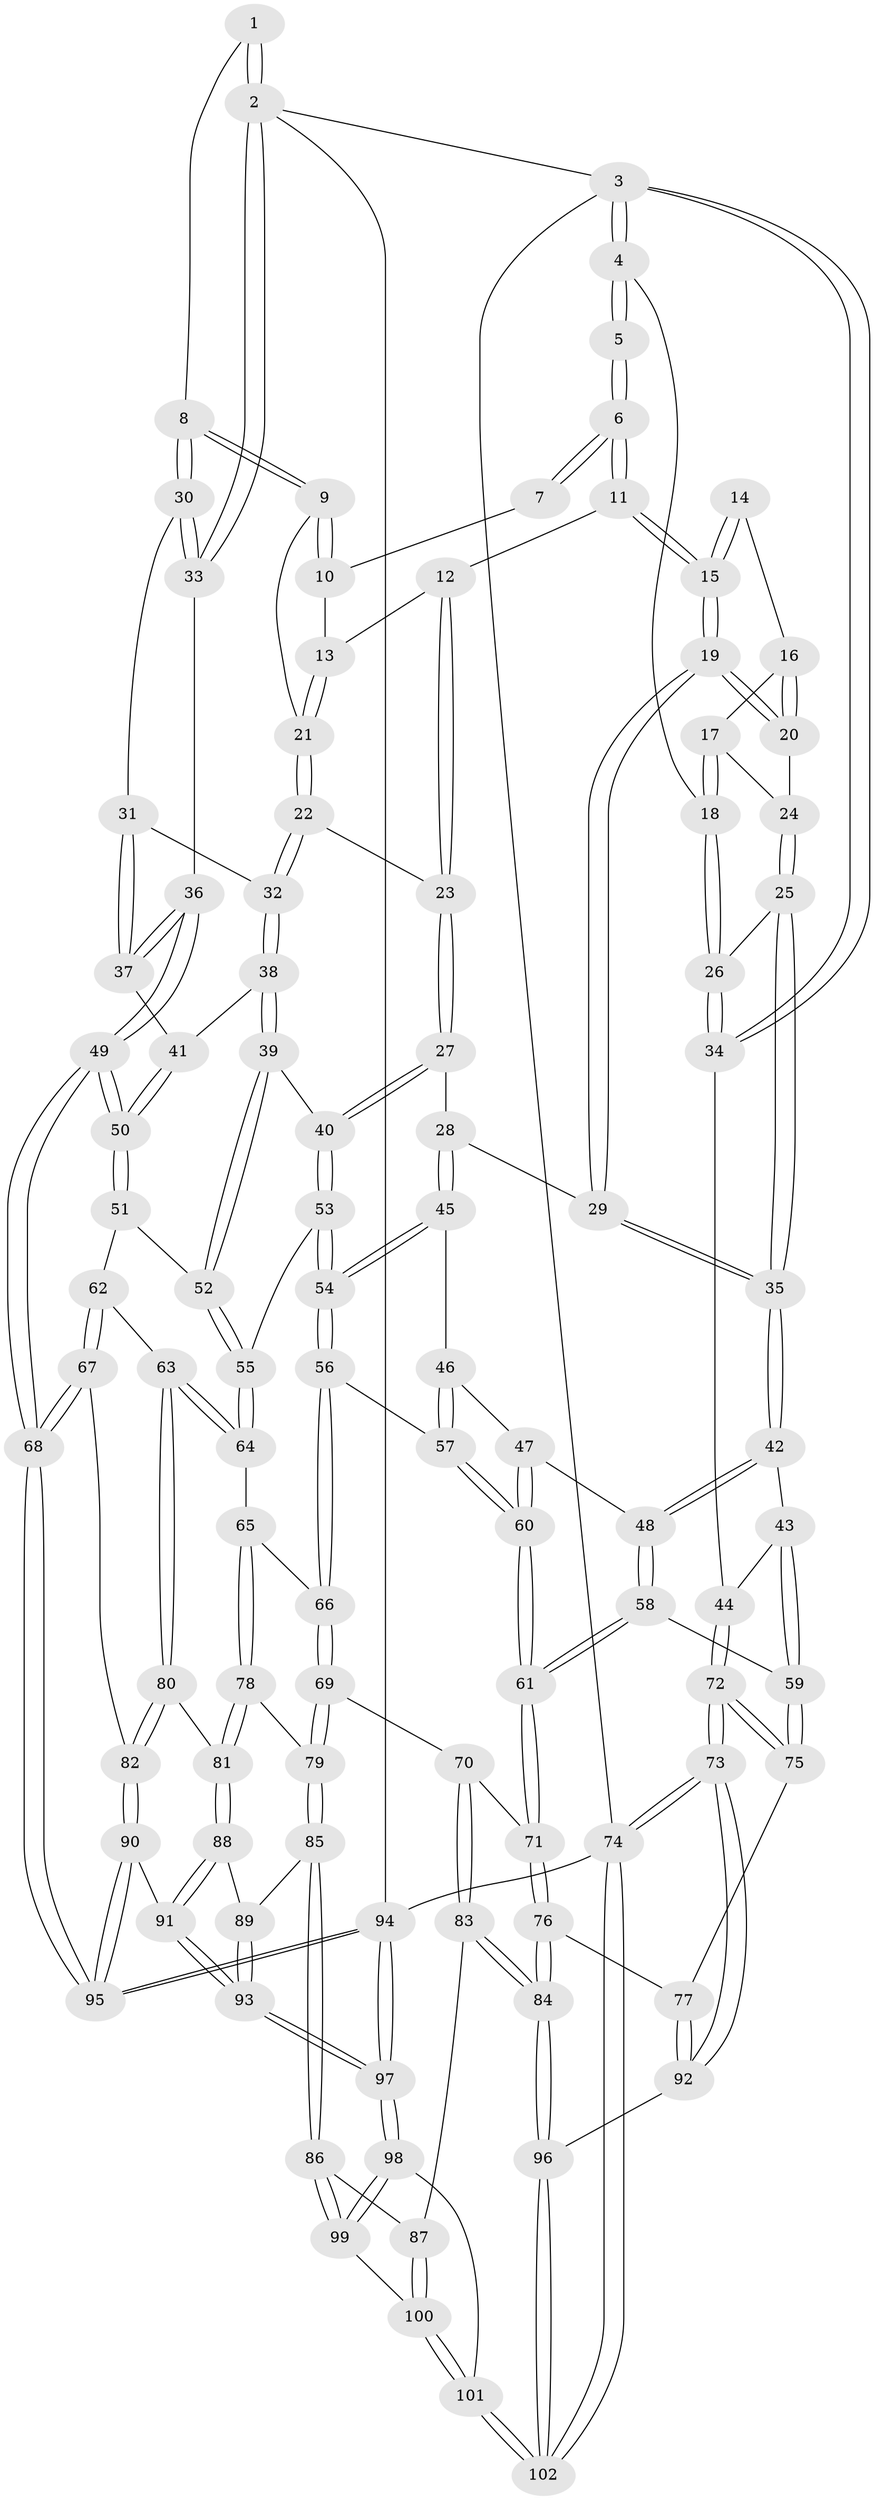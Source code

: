 // Generated by graph-tools (version 1.1) at 2025/16/03/09/25 04:16:55]
// undirected, 102 vertices, 252 edges
graph export_dot {
graph [start="1"]
  node [color=gray90,style=filled];
  1 [pos="+0.8995897729729875+0"];
  2 [pos="+1+0"];
  3 [pos="+0+0"];
  4 [pos="+0+0"];
  5 [pos="+0.2731031631760495+0"];
  6 [pos="+0.5457206931712179+0"];
  7 [pos="+0.8325841407111868+0"];
  8 [pos="+0.8989009715891383+0.12798177705399216"];
  9 [pos="+0.8468092085043132+0.12672591412850792"];
  10 [pos="+0.8039839291037015+0"];
  11 [pos="+0.5439483362175089+0.017074234839624235"];
  12 [pos="+0.698982419192026+0.09122410220791238"];
  13 [pos="+0.753640492525584+0.09448728254721833"];
  14 [pos="+0.2810510039943071+0.03232870678520329"];
  15 [pos="+0.5138135974408237+0.09190830024239559"];
  16 [pos="+0.2806873866541573+0.033523681620082"];
  17 [pos="+0.23219960014987343+0.1077043576469689"];
  18 [pos="+0.13083132229469377+0.1294530012604891"];
  19 [pos="+0.4843587391791393+0.19821768730452363"];
  20 [pos="+0.40222613852322514+0.1679360555212348"];
  21 [pos="+0.8133988160858618+0.13552518147227086"];
  22 [pos="+0.753397319922639+0.25682653718731063"];
  23 [pos="+0.7202773005578468+0.2632166537976149"];
  24 [pos="+0.29033339373103645+0.14468936530465035"];
  25 [pos="+0.21857841691907579+0.2960616236210409"];
  26 [pos="+0.12692416363375558+0.1938906014190125"];
  27 [pos="+0.6282094126753326+0.3077083032336862"];
  28 [pos="+0.5245885193900893+0.26149832505862836"];
  29 [pos="+0.4848420617616966+0.20315590400812328"];
  30 [pos="+0.9981922995906192+0.19012135606360153"];
  31 [pos="+0.9270738199592787+0.26697803885108146"];
  32 [pos="+0.859557329697007+0.3079068095889217"];
  33 [pos="+1+0.14302358881181318"];
  34 [pos="+0+0.3957041419899857"];
  35 [pos="+0.2416170755431104+0.33296993214109877"];
  36 [pos="+1+0.5913007316892337"];
  37 [pos="+0.9753244654502166+0.37981138868466074"];
  38 [pos="+0.855986816161757+0.3763586391076858"];
  39 [pos="+0.8331379975668267+0.40897856662974386"];
  40 [pos="+0.650160813614631+0.36398786432073715"];
  41 [pos="+0.8777900598189335+0.38655147799497824"];
  42 [pos="+0.23386688350262752+0.37131284766709677"];
  43 [pos="+0.20545239081395208+0.3847730641174453"];
  44 [pos="+0+0.4246618028173399"];
  45 [pos="+0.47097422856714943+0.3922720170926641"];
  46 [pos="+0.43472860129795954+0.42536061549226595"];
  47 [pos="+0.30764679217327223+0.46139582873764107"];
  48 [pos="+0.2999832938315963+0.4576876468282686"];
  49 [pos="+1+0.6036657510994519"];
  50 [pos="+1+0.5659490010605814"];
  51 [pos="+0.8378536442804753+0.5170484577993916"];
  52 [pos="+0.819752703466844+0.5065782015342855"];
  53 [pos="+0.6568733192641463+0.4492769470701925"];
  54 [pos="+0.5670110430448916+0.5376897891941301"];
  55 [pos="+0.7557594711760163+0.5250934785984464"];
  56 [pos="+0.5497034054623672+0.58668984603355"];
  57 [pos="+0.4687737939616938+0.591776264694562"];
  58 [pos="+0.20067509311624532+0.5863079048509208"];
  59 [pos="+0.10478872167474236+0.6115991620510987"];
  60 [pos="+0.3904257518961875+0.6267308088232225"];
  61 [pos="+0.3666363998717549+0.6703061355906514"];
  62 [pos="+0.8406731531157488+0.6180351693945487"];
  63 [pos="+0.7741467246816518+0.6983742129325385"];
  64 [pos="+0.7531593408461411+0.5319723419734841"];
  65 [pos="+0.6115665145599662+0.6505934114993853"];
  66 [pos="+0.5936246644288579+0.6381165884210726"];
  67 [pos="+1+0.6950725375159856"];
  68 [pos="+1+0.6307720377669731"];
  69 [pos="+0.4448828562771407+0.7805825491678744"];
  70 [pos="+0.4349030755058002+0.7778226844549077"];
  71 [pos="+0.36371206365852926+0.6927162891885026"];
  72 [pos="+0+0.6041698834932516"];
  73 [pos="+0+1"];
  74 [pos="+0+1"];
  75 [pos="+0.03335923511444035+0.6561041557994727"];
  76 [pos="+0.20115165991772802+0.794219542884474"];
  77 [pos="+0.11504387412586403+0.7457604200775033"];
  78 [pos="+0.6407376252731907+0.6975090447201484"];
  79 [pos="+0.4619405846394889+0.7908698111298803"];
  80 [pos="+0.7644944957346271+0.7458230161628204"];
  81 [pos="+0.6892763012893345+0.7527753949855188"];
  82 [pos="+0.8717561607398936+0.7990875511092043"];
  83 [pos="+0.3600608128340342+0.9097465074961384"];
  84 [pos="+0.23573016278453127+0.9119901301307485"];
  85 [pos="+0.5437013443681048+0.8646258539969419"];
  86 [pos="+0.5352287459002731+0.9088589037942162"];
  87 [pos="+0.3646845295619582+0.9139704477695694"];
  88 [pos="+0.6881781017623244+0.7545740967136583"];
  89 [pos="+0.6405141320625839+0.8172670156252148"];
  90 [pos="+0.8678787627617387+0.8739794167810377"];
  91 [pos="+0.7709364666724141+1"];
  92 [pos="+0.04217450969315651+0.9131145783206378"];
  93 [pos="+0.7371729406475874+1"];
  94 [pos="+1+1"];
  95 [pos="+1+1"];
  96 [pos="+0.2238465269175292+0.940010175826078"];
  97 [pos="+0.702151632831703+1"];
  98 [pos="+0.6118031371453245+1"];
  99 [pos="+0.5353609666645816+0.9100841853006899"];
  100 [pos="+0.3997081403579372+0.977983048785937"];
  101 [pos="+0.46674413762943423+1"];
  102 [pos="+0.1438370106708985+1"];
  1 -- 2;
  1 -- 2;
  1 -- 8;
  2 -- 3;
  2 -- 33;
  2 -- 33;
  2 -- 94;
  3 -- 4;
  3 -- 4;
  3 -- 34;
  3 -- 34;
  3 -- 74;
  4 -- 5;
  4 -- 5;
  4 -- 18;
  5 -- 6;
  5 -- 6;
  6 -- 7;
  6 -- 7;
  6 -- 11;
  6 -- 11;
  7 -- 10;
  8 -- 9;
  8 -- 9;
  8 -- 30;
  8 -- 30;
  9 -- 10;
  9 -- 10;
  9 -- 21;
  10 -- 13;
  11 -- 12;
  11 -- 15;
  11 -- 15;
  12 -- 13;
  12 -- 23;
  12 -- 23;
  13 -- 21;
  13 -- 21;
  14 -- 15;
  14 -- 15;
  14 -- 16;
  15 -- 19;
  15 -- 19;
  16 -- 17;
  16 -- 20;
  16 -- 20;
  17 -- 18;
  17 -- 18;
  17 -- 24;
  18 -- 26;
  18 -- 26;
  19 -- 20;
  19 -- 20;
  19 -- 29;
  19 -- 29;
  20 -- 24;
  21 -- 22;
  21 -- 22;
  22 -- 23;
  22 -- 32;
  22 -- 32;
  23 -- 27;
  23 -- 27;
  24 -- 25;
  24 -- 25;
  25 -- 26;
  25 -- 35;
  25 -- 35;
  26 -- 34;
  26 -- 34;
  27 -- 28;
  27 -- 40;
  27 -- 40;
  28 -- 29;
  28 -- 45;
  28 -- 45;
  29 -- 35;
  29 -- 35;
  30 -- 31;
  30 -- 33;
  30 -- 33;
  31 -- 32;
  31 -- 37;
  31 -- 37;
  32 -- 38;
  32 -- 38;
  33 -- 36;
  34 -- 44;
  35 -- 42;
  35 -- 42;
  36 -- 37;
  36 -- 37;
  36 -- 49;
  36 -- 49;
  37 -- 41;
  38 -- 39;
  38 -- 39;
  38 -- 41;
  39 -- 40;
  39 -- 52;
  39 -- 52;
  40 -- 53;
  40 -- 53;
  41 -- 50;
  41 -- 50;
  42 -- 43;
  42 -- 48;
  42 -- 48;
  43 -- 44;
  43 -- 59;
  43 -- 59;
  44 -- 72;
  44 -- 72;
  45 -- 46;
  45 -- 54;
  45 -- 54;
  46 -- 47;
  46 -- 57;
  46 -- 57;
  47 -- 48;
  47 -- 60;
  47 -- 60;
  48 -- 58;
  48 -- 58;
  49 -- 50;
  49 -- 50;
  49 -- 68;
  49 -- 68;
  50 -- 51;
  50 -- 51;
  51 -- 52;
  51 -- 62;
  52 -- 55;
  52 -- 55;
  53 -- 54;
  53 -- 54;
  53 -- 55;
  54 -- 56;
  54 -- 56;
  55 -- 64;
  55 -- 64;
  56 -- 57;
  56 -- 66;
  56 -- 66;
  57 -- 60;
  57 -- 60;
  58 -- 59;
  58 -- 61;
  58 -- 61;
  59 -- 75;
  59 -- 75;
  60 -- 61;
  60 -- 61;
  61 -- 71;
  61 -- 71;
  62 -- 63;
  62 -- 67;
  62 -- 67;
  63 -- 64;
  63 -- 64;
  63 -- 80;
  63 -- 80;
  64 -- 65;
  65 -- 66;
  65 -- 78;
  65 -- 78;
  66 -- 69;
  66 -- 69;
  67 -- 68;
  67 -- 68;
  67 -- 82;
  68 -- 95;
  68 -- 95;
  69 -- 70;
  69 -- 79;
  69 -- 79;
  70 -- 71;
  70 -- 83;
  70 -- 83;
  71 -- 76;
  71 -- 76;
  72 -- 73;
  72 -- 73;
  72 -- 75;
  72 -- 75;
  73 -- 74;
  73 -- 74;
  73 -- 92;
  73 -- 92;
  74 -- 102;
  74 -- 102;
  74 -- 94;
  75 -- 77;
  76 -- 77;
  76 -- 84;
  76 -- 84;
  77 -- 92;
  77 -- 92;
  78 -- 79;
  78 -- 81;
  78 -- 81;
  79 -- 85;
  79 -- 85;
  80 -- 81;
  80 -- 82;
  80 -- 82;
  81 -- 88;
  81 -- 88;
  82 -- 90;
  82 -- 90;
  83 -- 84;
  83 -- 84;
  83 -- 87;
  84 -- 96;
  84 -- 96;
  85 -- 86;
  85 -- 86;
  85 -- 89;
  86 -- 87;
  86 -- 99;
  86 -- 99;
  87 -- 100;
  87 -- 100;
  88 -- 89;
  88 -- 91;
  88 -- 91;
  89 -- 93;
  89 -- 93;
  90 -- 91;
  90 -- 95;
  90 -- 95;
  91 -- 93;
  91 -- 93;
  92 -- 96;
  93 -- 97;
  93 -- 97;
  94 -- 95;
  94 -- 95;
  94 -- 97;
  94 -- 97;
  96 -- 102;
  96 -- 102;
  97 -- 98;
  97 -- 98;
  98 -- 99;
  98 -- 99;
  98 -- 101;
  99 -- 100;
  100 -- 101;
  100 -- 101;
  101 -- 102;
  101 -- 102;
}
